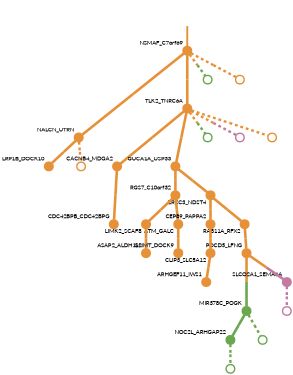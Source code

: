 strict digraph  {
graph[splines=false]; nodesep=0.7; rankdir=TB; ranksep=0.6; forcelabels=true; dpi=600; size=2.5;
0 [color="#e69138ff", fillcolor="#e69138ff", fixedsize=true, fontname=Lato, fontsize="12pt", height="0.25", label="", penwidth=3, shape=circle, style=filled, xlabel=NSMAF_C7orf69];
1 [color="#e69138ff", fillcolor="#e69138ff", fixedsize=true, fontname=Lato, fontsize="12pt", height="0.25", label="", penwidth=3, shape=circle, style=filled, xlabel=NALCN_UTRN];
6 [color="#e69138ff", fillcolor="#e69138ff", fixedsize=true, fontname=Lato, fontsize="12pt", height="0.25", label="", penwidth=3, shape=circle, style=filled, xlabel=TLK2_TNRC6A];
21 [color="#6aa84fff", fillcolor="#6aa84fff", fixedsize=true, fontname=Lato, fontsize="12pt", height="0.25", label="", penwidth=3, shape=circle, style=solid, xlabel=""];
27 [color="#e69138ff", fillcolor="#e69138ff", fixedsize=true, fontname=Lato, fontsize="12pt", height="0.25", label="", penwidth=3, shape=circle, style=solid, xlabel=""];
12 [color="#e69138ff", fillcolor="#e69138ff", fixedsize=true, fontname=Lato, fontsize="12pt", height="0.25", label="", penwidth=3, shape=circle, style=filled, xlabel=LRP1B_DOCK10];
28 [color="#e69138ff", fillcolor="#e69138ff", fixedsize=true, fontname=Lato, fontsize="12pt", height="0.25", label="", penwidth=3, shape=circle, style=solid, xlabel=""];
2 [color="#6aa84fff", fillcolor="#6aa84fff", fixedsize=true, fontname=Lato, fontsize="12pt", height="0.25", label="", penwidth=3, shape=circle, style=filled, xlabel=MIR378C_POGK];
9 [color="#6aa84fff", fillcolor="#6aa84fff", fixedsize=true, fontname=Lato, fontsize="12pt", height="0.25", label="", penwidth=3, shape=circle, style=filled, xlabel=NOC2L_ARHGAP22];
22 [color="#6aa84fff", fillcolor="#6aa84fff", fixedsize=true, fontname=Lato, fontsize="12pt", height="0.25", label="", penwidth=3, shape=circle, style=solid, xlabel=""];
3 [color="#e69138ff", fillcolor="#e69138ff", fixedsize=true, fontname=Lato, fontsize="12pt", height="0.25", label="", penwidth=3, shape=circle, style=filled, xlabel=CACNB4_MDGA2];
5 [color="#e69138ff", fillcolor="#e69138ff", fixedsize=true, fontname=Lato, fontsize="12pt", height="0.25", label="", penwidth=3, shape=circle, style=filled, xlabel=CDC42BPB_CDC42BPG];
4 [color="#e69138ff", fillcolor="#e69138ff", fixedsize=true, fontname=Lato, fontsize="12pt", height="0.25", label="", penwidth=3, shape=circle, style=filled, xlabel=GUCA1A_USP33];
15 [color="#e69138ff", fillcolor="#e69138ff", fixedsize=true, fontname=Lato, fontsize="12pt", height="0.25", label="", penwidth=3, shape=circle, style=filled, xlabel=RGS7_C10orf32];
17 [color="#e69138ff", fillcolor="#e69138ff", fixedsize=true, fontname=Lato, fontsize="12pt", height="0.25", label="", penwidth=3, shape=circle, style=filled, xlabel=ERCC3_NDST4];
23 [color="#6aa84fff", fillcolor="#6aa84fff", fixedsize=true, fontname=Lato, fontsize="12pt", height="0.25", label="", penwidth=3, shape=circle, style=solid, xlabel=""];
25 [color="#c27ba0ff", fillcolor="#c27ba0ff", fixedsize=true, fontname=Lato, fontsize="12pt", height="0.25", label="", penwidth=3, shape=circle, style=solid, xlabel=""];
29 [color="#e69138ff", fillcolor="#e69138ff", fixedsize=true, fontname=Lato, fontsize="12pt", height="0.25", label="", penwidth=3, shape=circle, style=solid, xlabel=""];
7 [color="#e69138ff", fillcolor="#e69138ff", fixedsize=true, fontname=Lato, fontsize="12pt", height="0.25", label="", penwidth=3, shape=circle, style=filled, xlabel=PDCD5_LFNG];
10 [color="#c27ba0ff", fillcolor="#c27ba0ff", fixedsize=true, fontname=Lato, fontsize="12pt", height="0.25", label="", penwidth=3, shape=circle, style=filled, xlabel=SLCO2A1_SEMA6A];
24 [color="#6aa84fff", fillcolor="#6aa84fff", fixedsize=true, fontname=Lato, fontsize="12pt", height="0.25", label="", penwidth=3, shape=circle, style=solid, xlabel=""];
26 [color="#c27ba0ff", fillcolor="#c27ba0ff", fixedsize=true, fontname=Lato, fontsize="12pt", height="0.25", label="", penwidth=3, shape=circle, style=solid, xlabel=""];
11 [color="#e69138ff", fillcolor="#e69138ff", fixedsize=true, fontname=Lato, fontsize="12pt", height="0.25", label="", penwidth=3, shape=circle, style=filled, xlabel=CEP89_PAPPA2];
19 [color="#e69138ff", fillcolor="#e69138ff", fixedsize=true, fontname=Lato, fontsize="12pt", height="0.25", label="", penwidth=3, shape=circle, style=filled, xlabel=CLIP3_SLC5A12];
13 [color="#e69138ff", fillcolor="#e69138ff", fixedsize=true, fontname=Lato, fontsize="12pt", height="0.25", label="", penwidth=3, shape=circle, style=filled, xlabel=LIMK2_SCAF8];
20 [color="#e69138ff", fillcolor="#e69138ff", fixedsize=true, fontname=Lato, fontsize="12pt", height="0.25", label="", penwidth=3, shape=circle, style=filled, xlabel=ASAP2_ALDH1L2];
14 [color="#e69138ff", fillcolor="#e69138ff", fixedsize=true, fontname=Lato, fontsize="12pt", height="0.25", label="", penwidth=3, shape=circle, style=filled, xlabel=RAB11A_RFX2];
16 [color="#e69138ff", fillcolor="#e69138ff", fixedsize=true, fontname=Lato, fontsize="12pt", height="0.25", label="", penwidth=3, shape=circle, style=filled, xlabel=ATM_GALC];
8 [color="#e69138ff", fillcolor="#e69138ff", fixedsize=true, fontname=Lato, fontsize="12pt", height="0.25", label="", penwidth=3, shape=circle, style=filled, xlabel=GNMT_DOCK9];
18 [color="#e69138ff", fillcolor="#e69138ff", fixedsize=true, fontname=Lato, fontsize="12pt", height="0.25", label="", penwidth=3, shape=circle, style=filled, xlabel=ARHGEF11_IWS1];
normal [label="", penwidth=3, style=invis, xlabel=NSMAF_C7orf69];
0 -> 1  [arrowsize=0, color="#e69138ff;0.5:#e69138ff", minlen="3.0", penwidth="5.5", style=solid];
0 -> 6  [arrowsize=0, color="#e69138ff;0.5:#e69138ff", minlen="2.081967353820801", penwidth="5.5", style=solid];
0 -> 21  [arrowsize=0, color="#e69138ff;0.5:#6aa84fff", minlen="1.0409835577011108", penwidth=5, style=dashed];
0 -> 27  [arrowsize=0, color="#e69138ff;0.5:#e69138ff", minlen="1.0409835577011108", penwidth=5, style=dashed];
1 -> 12  [arrowsize=0, color="#e69138ff;0.5:#e69138ff", minlen="1.2459017038345337", penwidth="5.5", style=solid];
1 -> 28  [arrowsize=0, color="#e69138ff;0.5:#e69138ff", minlen="1.0409835577011108", penwidth=5, style=dashed];
6 -> 3  [arrowsize=0, color="#e69138ff;0.5:#e69138ff", minlen="2.5409836769104004", penwidth="5.5", style=solid];
6 -> 4  [arrowsize=0, color="#e69138ff;0.5:#e69138ff", minlen="2.4918031692504883", penwidth="5.5", style=solid];
6 -> 23  [arrowsize=0, color="#e69138ff;0.5:#6aa84fff", minlen="1.0409835577011108", penwidth=5, style=dashed];
6 -> 25  [arrowsize=0, color="#e69138ff;0.5:#c27ba0ff", minlen="1.0409835577011108", penwidth=5, style=dashed];
6 -> 29  [arrowsize=0, color="#e69138ff;0.5:#e69138ff", minlen="1.0409835577011108", penwidth=5, style=dashed];
2 -> 9  [arrowsize=0, color="#6aa84fff;0.5:#6aa84fff", minlen="1.311475396156311", penwidth="5.5", style=solid];
2 -> 22  [arrowsize=0, color="#6aa84fff;0.5:#6aa84fff", minlen="1.0409835577011108", penwidth=5, style=dashed];
9 -> 24  [arrowsize=0, color="#6aa84fff;0.5:#6aa84fff", minlen="1.0409835577011108", penwidth=5, style=dashed];
3 -> 5  [arrowsize=0, color="#e69138ff;0.5:#e69138ff", minlen="2.377049207687378", penwidth="5.5", style=solid];
4 -> 15  [arrowsize=0, color="#e69138ff;0.5:#e69138ff", minlen="1.1475410461425781", penwidth="5.5", style=solid];
4 -> 17  [arrowsize=0, color="#e69138ff;0.5:#e69138ff", minlen="1.0983606576919556", penwidth="5.5", style=solid];
15 -> 13  [arrowsize=0, color="#e69138ff;0.5:#e69138ff", minlen="1.1967213153839111", penwidth="5.5", style=solid];
15 -> 16  [arrowsize=0, color="#e69138ff;0.5:#e69138ff", minlen="1.1147540807724", penwidth="5.5", style=solid];
17 -> 11  [arrowsize=0, color="#e69138ff;0.5:#e69138ff", minlen="1.262295126914978", penwidth="5.5", style=solid];
17 -> 14  [arrowsize=0, color="#e69138ff;0.5:#e69138ff", minlen="1.1475410461425781", penwidth="5.5", style=solid];
7 -> 2  [arrowsize=0, color="#e69138ff;0.5:#6aa84fff", minlen="2.622950792312622", penwidth="5.5", style=solid];
7 -> 10  [arrowsize=0, color="#e69138ff;0.5:#c27ba0ff", minlen="1.2786885499954224", penwidth="5.5", style=solid];
10 -> 26  [arrowsize=0, color="#c27ba0ff;0.5:#c27ba0ff", minlen="1.0409835577011108", penwidth=5, style=dashed];
11 -> 19  [arrowsize=0, color="#e69138ff;0.5:#e69138ff", minlen="1.0819672346115112", penwidth="5.5", style=solid];
19 -> 18  [arrowsize=0, color="#e69138ff;0.5:#e69138ff", minlen="1.0983606576919556", penwidth="5.5", style=solid];
13 -> 20  [arrowsize=0, color="#e69138ff;0.5:#e69138ff", minlen="1.0819672346115112", penwidth="5.5", style=solid];
14 -> 7  [arrowsize=0, color="#e69138ff;0.5:#e69138ff", minlen="1.7704918384552002", penwidth="5.5", style=solid];
16 -> 8  [arrowsize=0, color="#e69138ff;0.5:#e69138ff", minlen="1.426229476928711", penwidth="5.5", style=solid];
normal -> 0  [arrowsize=0, color="#e69138ff", label="", penwidth=4, style=solid];
}
